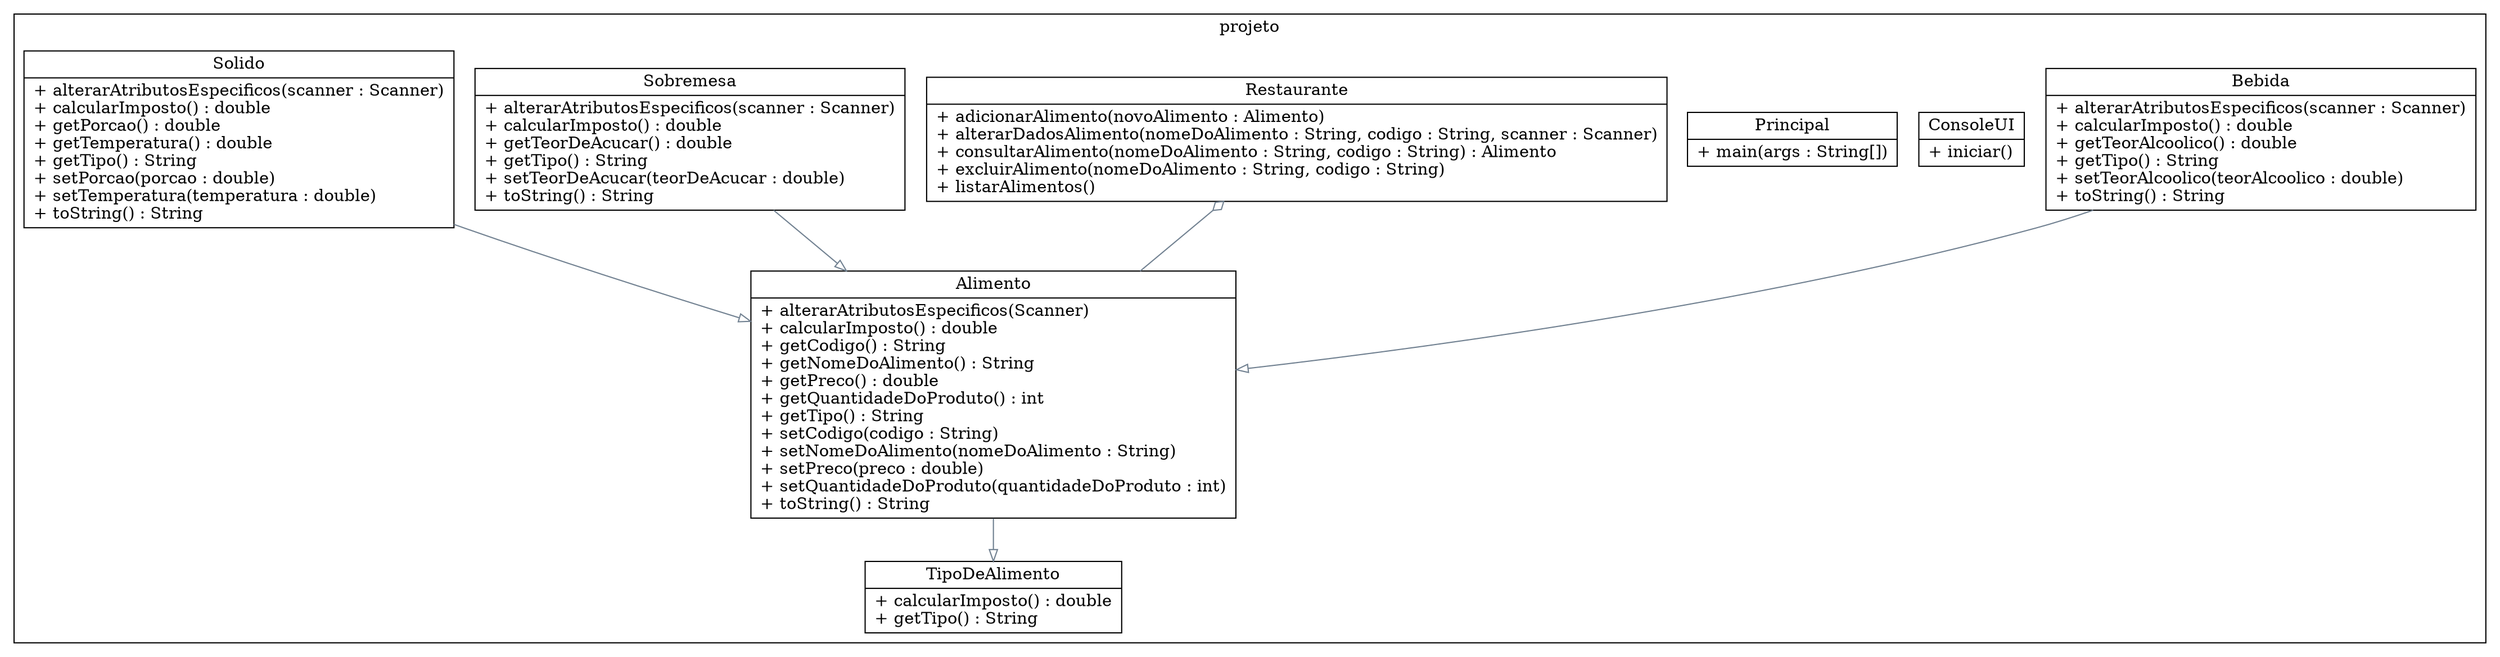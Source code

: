 digraph domain {
  edge [ fontsize = 11 ];
  node [ shape=record ];
  subgraph cluster_0 {
    label = "projeto";
    Alimento [ label = "{Alimento | + alterarAtributosEspecificos(Scanner)\l+ calcularImposto() : double\l+ getCodigo() : String\l+ getNomeDoAlimento() : String\l+ getPreco() : double\l+ getQuantidadeDoProduto() : int\l+ getTipo() : String\l+ setCodigo(codigo : String)\l+ setNomeDoAlimento(nomeDoAlimento : String)\l+ setPreco(preco : double)\l+ setQuantidadeDoProduto(quantidadeDoProduto : int)\l+ toString() : String\l}" ] 
    Bebida [ label = "{Bebida | + alterarAtributosEspecificos(scanner : Scanner)\l+ calcularImposto() : double\l+ getTeorAlcoolico() : double\l+ getTipo() : String\l+ setTeorAlcoolico(teorAlcoolico : double)\l+ toString() : String\l}" ] 
    ConsoleUI [ label = "{ConsoleUI | + iniciar()\l}" ] 
    Principal [ label = "{Principal | + main(args : String[])\l}" ] 
    Restaurante [ label = "{Restaurante | + adicionarAlimento(novoAlimento : Alimento)\l+ alterarDadosAlimento(nomeDoAlimento : String, codigo : String, scanner : Scanner)\l+ consultarAlimento(nomeDoAlimento : String, codigo : String) : Alimento\l+ excluirAlimento(nomeDoAlimento : String, codigo : String)\l+ listarAlimentos()\l}" ] 
    Sobremesa [ label = "{Sobremesa | + alterarAtributosEspecificos(scanner : Scanner)\l+ calcularImposto() : double\l+ getTeorDeAcucar() : double\l+ getTipo() : String\l+ setTeorDeAcucar(teorDeAcucar : double)\l+ toString() : String\l}" ] 
    Solido [ label = "{Solido | + alterarAtributosEspecificos(scanner : Scanner)\l+ calcularImposto() : double\l+ getPorcao() : double\l+ getTemperatura() : double\l+ getTipo() : String\l+ setPorcao(porcao : double)\l+ setTemperatura(temperatura : double)\l+ toString() : String\l}" ] 
    TipoDeAlimento [ label = "{TipoDeAlimento | + calcularImposto() : double\l+ getTipo() : String\l}" ] 
  }
  Restaurante -> Alimento [ dir=back arrowtail=odiamond color=slategray];
  Alimento -> TipoDeAlimento [arrowhead=empty color=slategray];
  Bebida -> Alimento [arrowhead=empty color=slategray];
  Sobremesa -> Alimento [arrowhead=empty color=slategray];
  Solido -> Alimento [arrowhead=empty color=slategray];
}